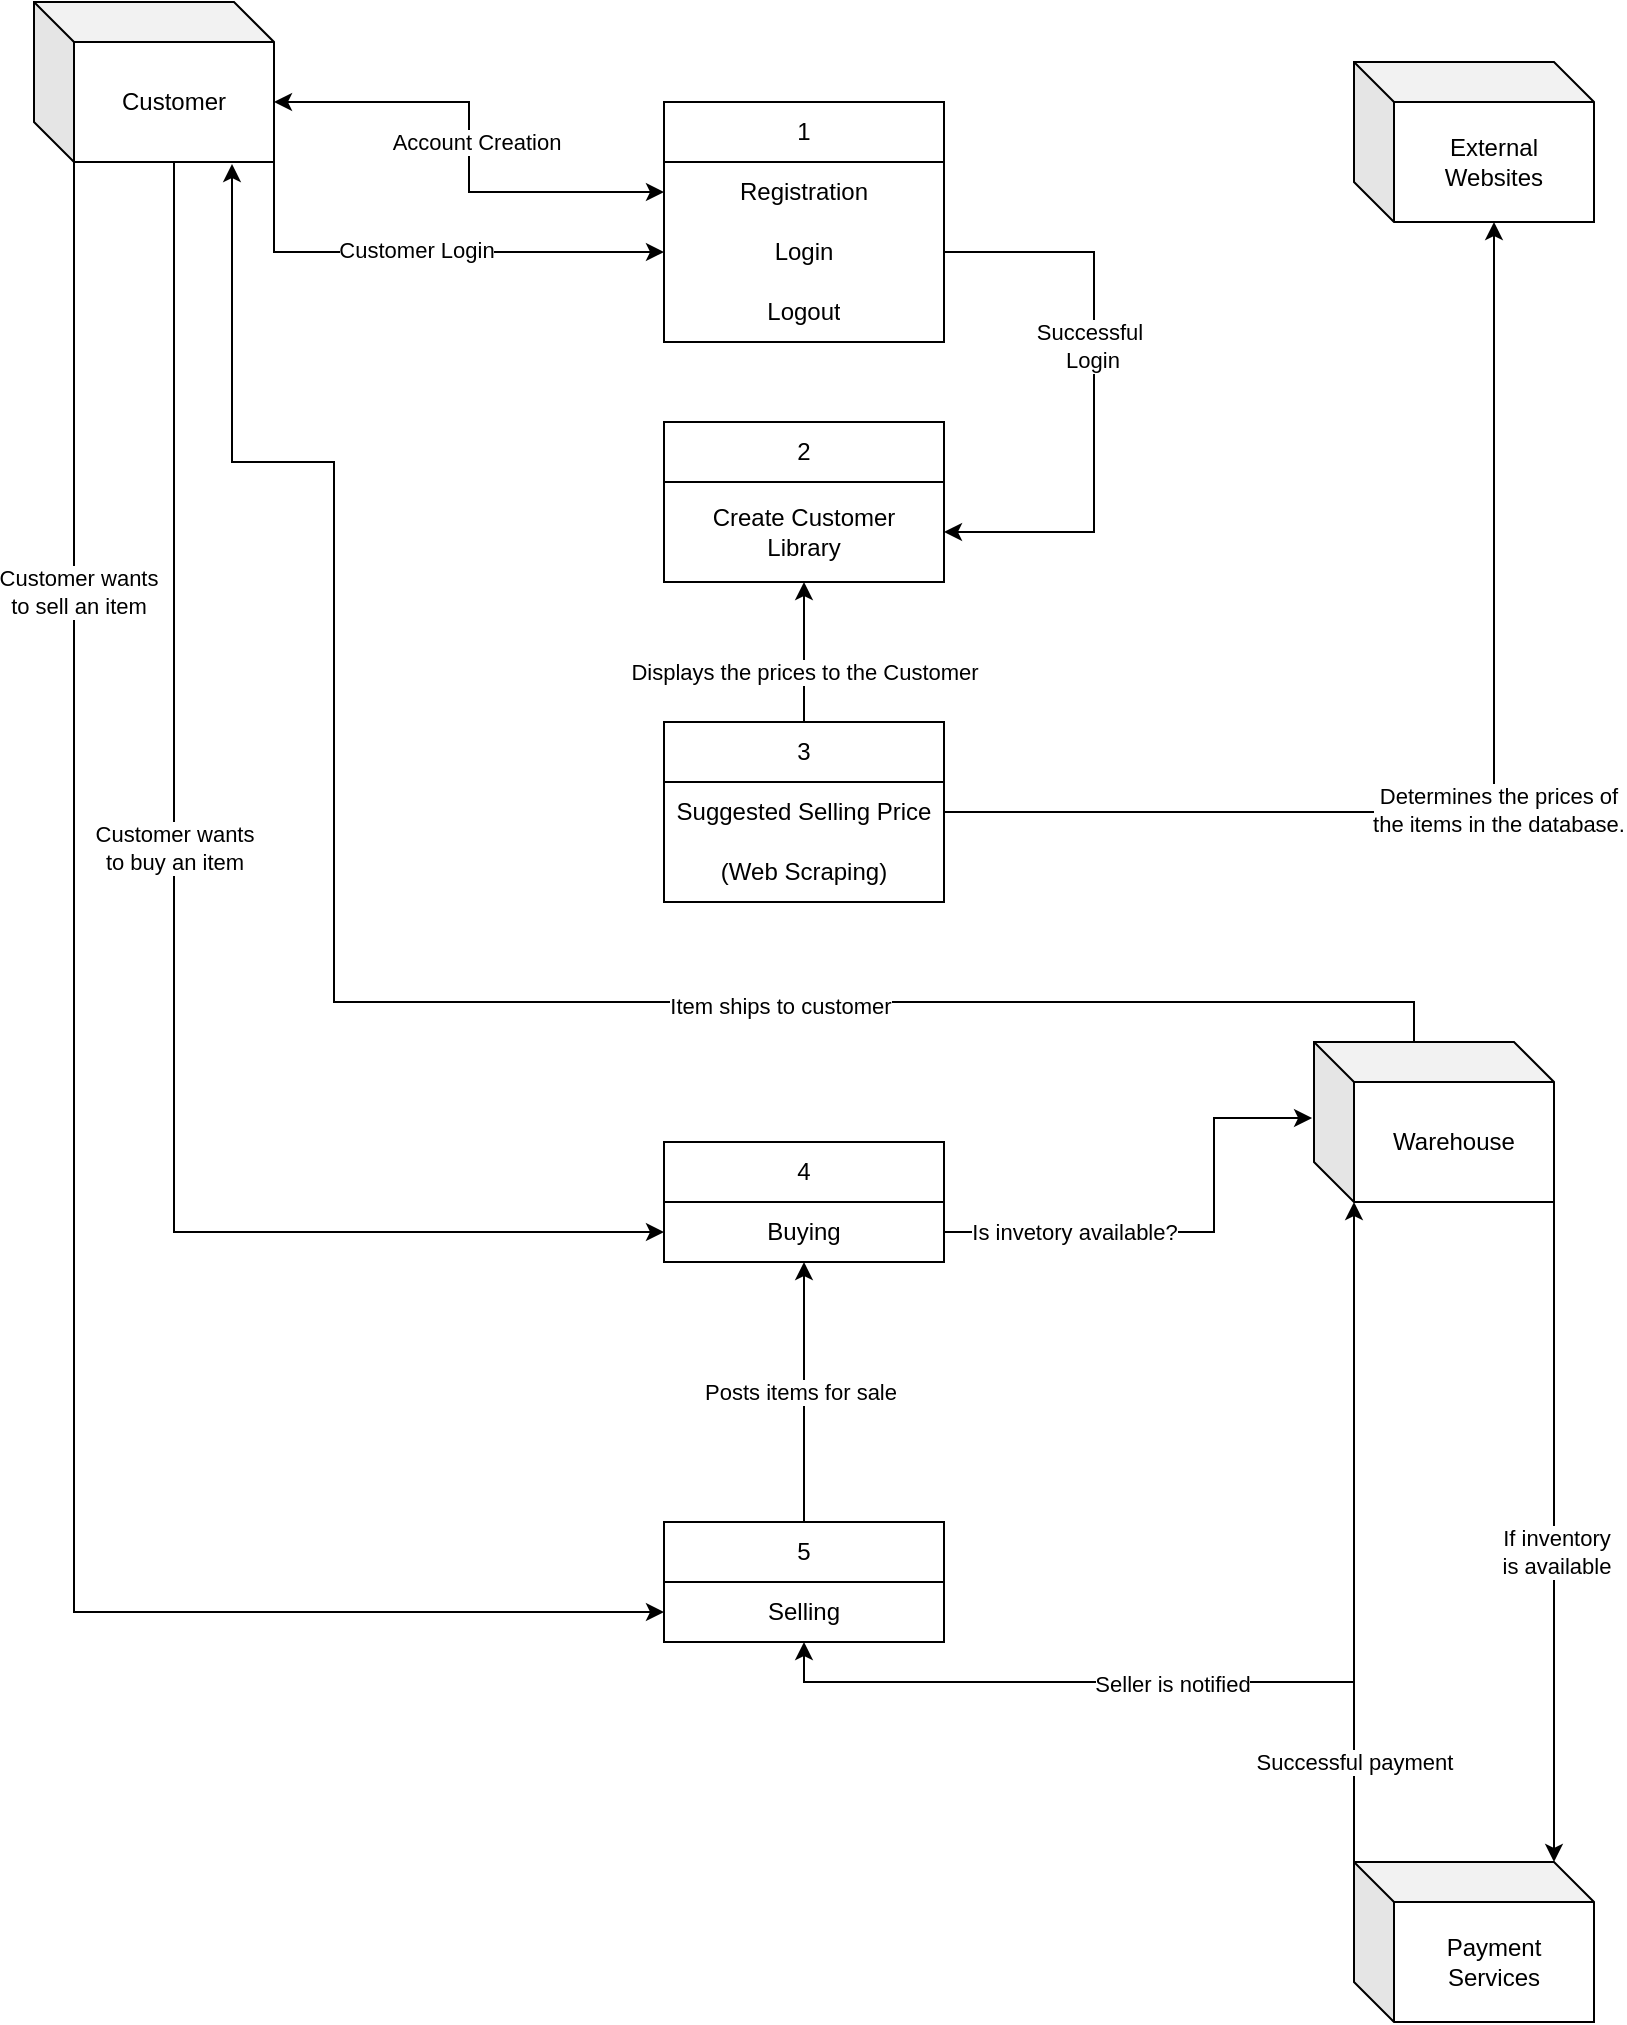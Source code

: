 <mxfile version="23.1.5" type="device">
  <diagram name="Page-1" id="SIQ5RNsjVfq7GVk-LyEg">
    <mxGraphModel dx="1434" dy="884" grid="1" gridSize="10" guides="1" tooltips="1" connect="1" arrows="1" fold="1" page="1" pageScale="1" pageWidth="850" pageHeight="1100" math="0" shadow="0">
      <root>
        <mxCell id="0" />
        <mxCell id="1" parent="0" />
        <mxCell id="G5ltIHc3AZ_b1CdJesKP-31" style="edgeStyle=orthogonalEdgeStyle;rounded=0;orthogonalLoop=1;jettySize=auto;html=1;exitX=0;exitY=0;exitDx=120;exitDy=50;exitPerimeter=0;entryX=0;entryY=0.5;entryDx=0;entryDy=0;startArrow=classic;startFill=1;" parent="1" source="G5ltIHc3AZ_b1CdJesKP-1" target="G5ltIHc3AZ_b1CdJesKP-11" edge="1">
          <mxGeometry relative="1" as="geometry" />
        </mxCell>
        <mxCell id="G5ltIHc3AZ_b1CdJesKP-32" value="Account Creation" style="edgeLabel;html=1;align=center;verticalAlign=middle;resizable=0;points=[];" parent="G5ltIHc3AZ_b1CdJesKP-31" vertex="1" connectable="0">
          <mxGeometry x="-0.096" y="3" relative="1" as="geometry">
            <mxPoint y="9" as="offset" />
          </mxGeometry>
        </mxCell>
        <mxCell id="G5ltIHc3AZ_b1CdJesKP-35" style="edgeStyle=orthogonalEdgeStyle;rounded=0;orthogonalLoop=1;jettySize=auto;html=1;exitX=1;exitY=1;exitDx=0;exitDy=0;exitPerimeter=0;entryX=0;entryY=0.5;entryDx=0;entryDy=0;" parent="1" source="G5ltIHc3AZ_b1CdJesKP-1" target="G5ltIHc3AZ_b1CdJesKP-12" edge="1">
          <mxGeometry relative="1" as="geometry" />
        </mxCell>
        <mxCell id="G5ltIHc3AZ_b1CdJesKP-43" value="Customer Login" style="edgeLabel;html=1;align=center;verticalAlign=middle;resizable=0;points=[];" parent="G5ltIHc3AZ_b1CdJesKP-35" vertex="1" connectable="0">
          <mxGeometry x="-0.033" y="1" relative="1" as="geometry">
            <mxPoint as="offset" />
          </mxGeometry>
        </mxCell>
        <mxCell id="G5ltIHc3AZ_b1CdJesKP-52" style="edgeStyle=orthogonalEdgeStyle;rounded=0;orthogonalLoop=1;jettySize=auto;html=1;exitX=0;exitY=0;exitDx=70;exitDy=80;exitPerimeter=0;" parent="1" source="G5ltIHc3AZ_b1CdJesKP-1" target="G5ltIHc3AZ_b1CdJesKP-23" edge="1">
          <mxGeometry relative="1" as="geometry">
            <Array as="points">
              <mxPoint x="110" y="655" />
            </Array>
          </mxGeometry>
        </mxCell>
        <mxCell id="G5ltIHc3AZ_b1CdJesKP-53" value="Customer wants&lt;br&gt;to buy an item" style="edgeLabel;html=1;align=center;verticalAlign=middle;resizable=0;points=[];" parent="G5ltIHc3AZ_b1CdJesKP-52" vertex="1" connectable="0">
          <mxGeometry x="-0.12" relative="1" as="geometry">
            <mxPoint as="offset" />
          </mxGeometry>
        </mxCell>
        <mxCell id="N1nrrnvXpUSvrLce9-vy-3" style="edgeStyle=orthogonalEdgeStyle;rounded=0;orthogonalLoop=1;jettySize=auto;html=1;exitX=0;exitY=0;exitDx=20;exitDy=80;exitPerimeter=0;entryX=0;entryY=0.5;entryDx=0;entryDy=0;" edge="1" parent="1" source="G5ltIHc3AZ_b1CdJesKP-1" target="G5ltIHc3AZ_b1CdJesKP-26">
          <mxGeometry relative="1" as="geometry">
            <Array as="points">
              <mxPoint x="60" y="845" />
            </Array>
          </mxGeometry>
        </mxCell>
        <mxCell id="N1nrrnvXpUSvrLce9-vy-4" value="Customer wants&lt;br&gt;to sell an item" style="edgeLabel;html=1;align=center;verticalAlign=middle;resizable=0;points=[];" vertex="1" connectable="0" parent="N1nrrnvXpUSvrLce9-vy-3">
          <mxGeometry x="-0.579" y="2" relative="1" as="geometry">
            <mxPoint as="offset" />
          </mxGeometry>
        </mxCell>
        <mxCell id="G5ltIHc3AZ_b1CdJesKP-1" value="Customer" style="shape=cube;whiteSpace=wrap;html=1;boundedLbl=1;backgroundOutline=1;darkOpacity=0.05;darkOpacity2=0.1;" parent="1" vertex="1">
          <mxGeometry x="40" y="40" width="120" height="80" as="geometry" />
        </mxCell>
        <mxCell id="G5ltIHc3AZ_b1CdJesKP-2" value="Warehouse" style="shape=cube;whiteSpace=wrap;html=1;boundedLbl=1;backgroundOutline=1;darkOpacity=0.05;darkOpacity2=0.1;" parent="1" vertex="1">
          <mxGeometry x="680" y="560" width="120" height="80" as="geometry" />
        </mxCell>
        <mxCell id="N1nrrnvXpUSvrLce9-vy-1" style="edgeStyle=orthogonalEdgeStyle;rounded=0;orthogonalLoop=1;jettySize=auto;html=1;exitX=0;exitY=0;exitDx=0;exitDy=0;exitPerimeter=0;" edge="1" parent="1" source="G5ltIHc3AZ_b1CdJesKP-3" target="G5ltIHc3AZ_b1CdJesKP-25">
          <mxGeometry relative="1" as="geometry">
            <Array as="points">
              <mxPoint x="700" y="880" />
              <mxPoint x="425" y="880" />
            </Array>
          </mxGeometry>
        </mxCell>
        <mxCell id="N1nrrnvXpUSvrLce9-vy-2" value="Seller is notified" style="edgeLabel;html=1;align=center;verticalAlign=middle;resizable=0;points=[];" vertex="1" connectable="0" parent="N1nrrnvXpUSvrLce9-vy-1">
          <mxGeometry x="-0.061" y="1" relative="1" as="geometry">
            <mxPoint as="offset" />
          </mxGeometry>
        </mxCell>
        <mxCell id="G5ltIHc3AZ_b1CdJesKP-3" value="Payment &lt;br&gt;Services" style="shape=cube;whiteSpace=wrap;html=1;boundedLbl=1;backgroundOutline=1;darkOpacity=0.05;darkOpacity2=0.1;" parent="1" vertex="1">
          <mxGeometry x="700" y="970" width="120" height="80" as="geometry" />
        </mxCell>
        <mxCell id="G5ltIHc3AZ_b1CdJesKP-10" value="1" style="swimlane;fontStyle=0;childLayout=stackLayout;horizontal=1;startSize=30;horizontalStack=0;resizeParent=1;resizeParentMax=0;resizeLast=0;collapsible=1;marginBottom=0;whiteSpace=wrap;html=1;" parent="1" vertex="1">
          <mxGeometry x="355" y="90" width="140" height="120" as="geometry" />
        </mxCell>
        <mxCell id="G5ltIHc3AZ_b1CdJesKP-11" value="Registration" style="text;strokeColor=none;fillColor=none;align=center;verticalAlign=middle;spacingLeft=4;spacingRight=4;overflow=hidden;points=[[0,0.5],[1,0.5]];portConstraint=eastwest;rotatable=0;whiteSpace=wrap;html=1;" parent="G5ltIHc3AZ_b1CdJesKP-10" vertex="1">
          <mxGeometry y="30" width="140" height="30" as="geometry" />
        </mxCell>
        <mxCell id="G5ltIHc3AZ_b1CdJesKP-12" value="Login" style="text;strokeColor=none;fillColor=none;align=center;verticalAlign=middle;spacingLeft=4;spacingRight=4;overflow=hidden;points=[[0,0.5],[1,0.5]];portConstraint=eastwest;rotatable=0;whiteSpace=wrap;html=1;" parent="G5ltIHc3AZ_b1CdJesKP-10" vertex="1">
          <mxGeometry y="60" width="140" height="30" as="geometry" />
        </mxCell>
        <mxCell id="G5ltIHc3AZ_b1CdJesKP-13" value="Logout" style="text;strokeColor=none;fillColor=none;align=center;verticalAlign=middle;spacingLeft=4;spacingRight=4;overflow=hidden;points=[[0,0.5],[1,0.5]];portConstraint=eastwest;rotatable=0;whiteSpace=wrap;html=1;" parent="G5ltIHc3AZ_b1CdJesKP-10" vertex="1">
          <mxGeometry y="90" width="140" height="30" as="geometry" />
        </mxCell>
        <mxCell id="G5ltIHc3AZ_b1CdJesKP-18" value="2" style="swimlane;fontStyle=0;childLayout=stackLayout;horizontal=1;startSize=30;horizontalStack=0;resizeParent=1;resizeParentMax=0;resizeLast=0;collapsible=1;marginBottom=0;whiteSpace=wrap;html=1;" parent="1" vertex="1">
          <mxGeometry x="355" y="250" width="140" height="80" as="geometry" />
        </mxCell>
        <mxCell id="G5ltIHc3AZ_b1CdJesKP-19" value="Create Customer&lt;br&gt;Library" style="text;strokeColor=none;fillColor=none;align=center;verticalAlign=middle;spacingLeft=4;spacingRight=4;overflow=hidden;points=[[0,0.5],[1,0.5]];portConstraint=eastwest;rotatable=0;whiteSpace=wrap;html=1;" parent="G5ltIHc3AZ_b1CdJesKP-18" vertex="1">
          <mxGeometry y="30" width="140" height="50" as="geometry" />
        </mxCell>
        <mxCell id="G5ltIHc3AZ_b1CdJesKP-22" value="4" style="swimlane;fontStyle=0;childLayout=stackLayout;horizontal=1;startSize=30;horizontalStack=0;resizeParent=1;resizeParentMax=0;resizeLast=0;collapsible=1;marginBottom=0;whiteSpace=wrap;html=1;" parent="1" vertex="1">
          <mxGeometry x="355" y="610" width="140" height="60" as="geometry" />
        </mxCell>
        <mxCell id="G5ltIHc3AZ_b1CdJesKP-23" value="Buying" style="text;strokeColor=none;fillColor=none;align=center;verticalAlign=middle;spacingLeft=4;spacingRight=4;overflow=hidden;points=[[0,0.5],[1,0.5]];portConstraint=eastwest;rotatable=0;whiteSpace=wrap;html=1;" parent="G5ltIHc3AZ_b1CdJesKP-22" vertex="1">
          <mxGeometry y="30" width="140" height="30" as="geometry" />
        </mxCell>
        <mxCell id="N1nrrnvXpUSvrLce9-vy-5" style="edgeStyle=orthogonalEdgeStyle;rounded=0;orthogonalLoop=1;jettySize=auto;html=1;exitX=0.5;exitY=0;exitDx=0;exitDy=0;" edge="1" parent="1" source="G5ltIHc3AZ_b1CdJesKP-25" target="G5ltIHc3AZ_b1CdJesKP-22">
          <mxGeometry relative="1" as="geometry" />
        </mxCell>
        <mxCell id="N1nrrnvXpUSvrLce9-vy-6" value="Posts items for sale" style="edgeLabel;html=1;align=center;verticalAlign=middle;resizable=0;points=[];" vertex="1" connectable="0" parent="N1nrrnvXpUSvrLce9-vy-5">
          <mxGeometry y="2" relative="1" as="geometry">
            <mxPoint as="offset" />
          </mxGeometry>
        </mxCell>
        <mxCell id="G5ltIHc3AZ_b1CdJesKP-25" value="5" style="swimlane;fontStyle=0;childLayout=stackLayout;horizontal=1;startSize=30;horizontalStack=0;resizeParent=1;resizeParentMax=0;resizeLast=0;collapsible=1;marginBottom=0;whiteSpace=wrap;html=1;" parent="1" vertex="1">
          <mxGeometry x="355" y="800" width="140" height="60" as="geometry" />
        </mxCell>
        <mxCell id="G5ltIHc3AZ_b1CdJesKP-26" value="Selling" style="text;strokeColor=none;fillColor=none;align=center;verticalAlign=middle;spacingLeft=4;spacingRight=4;overflow=hidden;points=[[0,0.5],[1,0.5]];portConstraint=eastwest;rotatable=0;whiteSpace=wrap;html=1;" parent="G5ltIHc3AZ_b1CdJesKP-25" vertex="1">
          <mxGeometry y="30" width="140" height="30" as="geometry" />
        </mxCell>
        <mxCell id="G5ltIHc3AZ_b1CdJesKP-39" value="External&lt;br&gt;Websites" style="shape=cube;whiteSpace=wrap;html=1;boundedLbl=1;backgroundOutline=1;darkOpacity=0.05;darkOpacity2=0.1;" parent="1" vertex="1">
          <mxGeometry x="700" y="70" width="120" height="80" as="geometry" />
        </mxCell>
        <mxCell id="G5ltIHc3AZ_b1CdJesKP-50" style="edgeStyle=orthogonalEdgeStyle;rounded=0;orthogonalLoop=1;jettySize=auto;html=1;exitX=0.5;exitY=0;exitDx=0;exitDy=0;" parent="1" source="G5ltIHc3AZ_b1CdJesKP-40" target="G5ltIHc3AZ_b1CdJesKP-18" edge="1">
          <mxGeometry relative="1" as="geometry" />
        </mxCell>
        <mxCell id="G5ltIHc3AZ_b1CdJesKP-51" value="Displays the prices to the Customer" style="edgeLabel;html=1;align=center;verticalAlign=middle;resizable=0;points=[];" parent="G5ltIHc3AZ_b1CdJesKP-50" vertex="1" connectable="0">
          <mxGeometry x="-0.286" relative="1" as="geometry">
            <mxPoint as="offset" />
          </mxGeometry>
        </mxCell>
        <mxCell id="G5ltIHc3AZ_b1CdJesKP-40" value="3" style="swimlane;fontStyle=0;childLayout=stackLayout;horizontal=1;startSize=30;horizontalStack=0;resizeParent=1;resizeParentMax=0;resizeLast=0;collapsible=1;marginBottom=0;whiteSpace=wrap;html=1;" parent="1" vertex="1">
          <mxGeometry x="355" y="400" width="140" height="90" as="geometry" />
        </mxCell>
        <mxCell id="G5ltIHc3AZ_b1CdJesKP-41" value="Suggested Selling Price" style="text;strokeColor=none;fillColor=none;align=center;verticalAlign=middle;spacingLeft=4;spacingRight=4;overflow=hidden;points=[[0,0.5],[1,0.5]];portConstraint=eastwest;rotatable=0;whiteSpace=wrap;html=1;" parent="G5ltIHc3AZ_b1CdJesKP-40" vertex="1">
          <mxGeometry y="30" width="140" height="30" as="geometry" />
        </mxCell>
        <mxCell id="G5ltIHc3AZ_b1CdJesKP-42" value="(Web Scraping)" style="text;strokeColor=none;fillColor=none;align=center;verticalAlign=middle;spacingLeft=4;spacingRight=4;overflow=hidden;points=[[0,0.5],[1,0.5]];portConstraint=eastwest;rotatable=0;whiteSpace=wrap;html=1;" parent="G5ltIHc3AZ_b1CdJesKP-40" vertex="1">
          <mxGeometry y="60" width="140" height="30" as="geometry" />
        </mxCell>
        <mxCell id="G5ltIHc3AZ_b1CdJesKP-44" style="edgeStyle=orthogonalEdgeStyle;rounded=0;orthogonalLoop=1;jettySize=auto;html=1;exitX=1;exitY=0.5;exitDx=0;exitDy=0;entryX=1;entryY=0.5;entryDx=0;entryDy=0;" parent="1" source="G5ltIHc3AZ_b1CdJesKP-12" target="G5ltIHc3AZ_b1CdJesKP-19" edge="1">
          <mxGeometry relative="1" as="geometry">
            <Array as="points">
              <mxPoint x="570" y="165" />
              <mxPoint x="570" y="305" />
            </Array>
          </mxGeometry>
        </mxCell>
        <mxCell id="G5ltIHc3AZ_b1CdJesKP-45" value="Successful&amp;nbsp;&lt;br&gt;Login" style="edgeLabel;html=1;align=center;verticalAlign=middle;resizable=0;points=[];" parent="G5ltIHc3AZ_b1CdJesKP-44" vertex="1" connectable="0">
          <mxGeometry x="-0.159" y="-1" relative="1" as="geometry">
            <mxPoint as="offset" />
          </mxGeometry>
        </mxCell>
        <mxCell id="G5ltIHc3AZ_b1CdJesKP-48" style="edgeStyle=orthogonalEdgeStyle;rounded=0;orthogonalLoop=1;jettySize=auto;html=1;entryX=0;entryY=0;entryDx=70;entryDy=80;entryPerimeter=0;" parent="1" source="G5ltIHc3AZ_b1CdJesKP-40" target="G5ltIHc3AZ_b1CdJesKP-39" edge="1">
          <mxGeometry relative="1" as="geometry" />
        </mxCell>
        <mxCell id="G5ltIHc3AZ_b1CdJesKP-49" value="Determines the prices of &lt;br&gt;the items in the database." style="edgeLabel;html=1;align=center;verticalAlign=middle;resizable=0;points=[];" parent="G5ltIHc3AZ_b1CdJesKP-48" vertex="1" connectable="0">
          <mxGeometry x="-0.032" y="-2" relative="1" as="geometry">
            <mxPoint as="offset" />
          </mxGeometry>
        </mxCell>
        <mxCell id="G5ltIHc3AZ_b1CdJesKP-54" style="edgeStyle=orthogonalEdgeStyle;rounded=0;orthogonalLoop=1;jettySize=auto;html=1;exitX=1;exitY=0.5;exitDx=0;exitDy=0;entryX=-0.008;entryY=0.475;entryDx=0;entryDy=0;entryPerimeter=0;" parent="1" source="G5ltIHc3AZ_b1CdJesKP-23" target="G5ltIHc3AZ_b1CdJesKP-2" edge="1">
          <mxGeometry relative="1" as="geometry">
            <Array as="points">
              <mxPoint x="630" y="655" />
              <mxPoint x="630" y="598" />
            </Array>
          </mxGeometry>
        </mxCell>
        <mxCell id="G5ltIHc3AZ_b1CdJesKP-55" value="Is invetory available?" style="edgeLabel;html=1;align=center;verticalAlign=middle;resizable=0;points=[];" parent="G5ltIHc3AZ_b1CdJesKP-54" vertex="1" connectable="0">
          <mxGeometry x="0.206" y="1" relative="1" as="geometry">
            <mxPoint x="-69" y="10" as="offset" />
          </mxGeometry>
        </mxCell>
        <mxCell id="G5ltIHc3AZ_b1CdJesKP-56" style="edgeStyle=orthogonalEdgeStyle;rounded=0;orthogonalLoop=1;jettySize=auto;html=1;exitX=1;exitY=1;exitDx=0;exitDy=0;exitPerimeter=0;entryX=0;entryY=0;entryDx=100;entryDy=0;entryPerimeter=0;" parent="1" source="G5ltIHc3AZ_b1CdJesKP-2" target="G5ltIHc3AZ_b1CdJesKP-3" edge="1">
          <mxGeometry relative="1" as="geometry">
            <Array as="points">
              <mxPoint x="800" y="870" />
              <mxPoint x="800" y="870" />
            </Array>
          </mxGeometry>
        </mxCell>
        <mxCell id="G5ltIHc3AZ_b1CdJesKP-57" value="If inventory &lt;br&gt;is available" style="edgeLabel;html=1;align=center;verticalAlign=middle;resizable=0;points=[];" parent="G5ltIHc3AZ_b1CdJesKP-56" vertex="1" connectable="0">
          <mxGeometry x="0.062" y="1" relative="1" as="geometry">
            <mxPoint as="offset" />
          </mxGeometry>
        </mxCell>
        <mxCell id="G5ltIHc3AZ_b1CdJesKP-58" style="edgeStyle=orthogonalEdgeStyle;rounded=0;orthogonalLoop=1;jettySize=auto;html=1;exitX=0;exitY=0;exitDx=0;exitDy=0;exitPerimeter=0;entryX=0;entryY=0;entryDx=20;entryDy=80;entryPerimeter=0;" parent="1" source="G5ltIHc3AZ_b1CdJesKP-3" target="G5ltIHc3AZ_b1CdJesKP-2" edge="1">
          <mxGeometry relative="1" as="geometry">
            <Array as="points">
              <mxPoint x="700" y="860" />
              <mxPoint x="700" y="860" />
            </Array>
          </mxGeometry>
        </mxCell>
        <mxCell id="G5ltIHc3AZ_b1CdJesKP-59" value="Successful payment" style="edgeLabel;html=1;align=center;verticalAlign=middle;resizable=0;points=[];" parent="G5ltIHc3AZ_b1CdJesKP-58" vertex="1" connectable="0">
          <mxGeometry x="-0.116" y="-2" relative="1" as="geometry">
            <mxPoint x="-2" y="96" as="offset" />
          </mxGeometry>
        </mxCell>
        <mxCell id="N1nrrnvXpUSvrLce9-vy-8" style="edgeStyle=orthogonalEdgeStyle;rounded=0;orthogonalLoop=1;jettySize=auto;html=1;exitX=0;exitY=0;exitDx=50;exitDy=0;exitPerimeter=0;entryX=0.825;entryY=1.013;entryDx=0;entryDy=0;entryPerimeter=0;" edge="1" parent="1" source="G5ltIHc3AZ_b1CdJesKP-2" target="G5ltIHc3AZ_b1CdJesKP-1">
          <mxGeometry relative="1" as="geometry">
            <Array as="points">
              <mxPoint x="730" y="540" />
              <mxPoint x="190" y="540" />
              <mxPoint x="190" y="270" />
              <mxPoint x="139" y="270" />
            </Array>
          </mxGeometry>
        </mxCell>
        <mxCell id="N1nrrnvXpUSvrLce9-vy-9" value="Item ships to customer" style="edgeLabel;html=1;align=center;verticalAlign=middle;resizable=0;points=[];" vertex="1" connectable="0" parent="N1nrrnvXpUSvrLce9-vy-8">
          <mxGeometry x="-0.346" y="2" relative="1" as="geometry">
            <mxPoint as="offset" />
          </mxGeometry>
        </mxCell>
      </root>
    </mxGraphModel>
  </diagram>
</mxfile>
